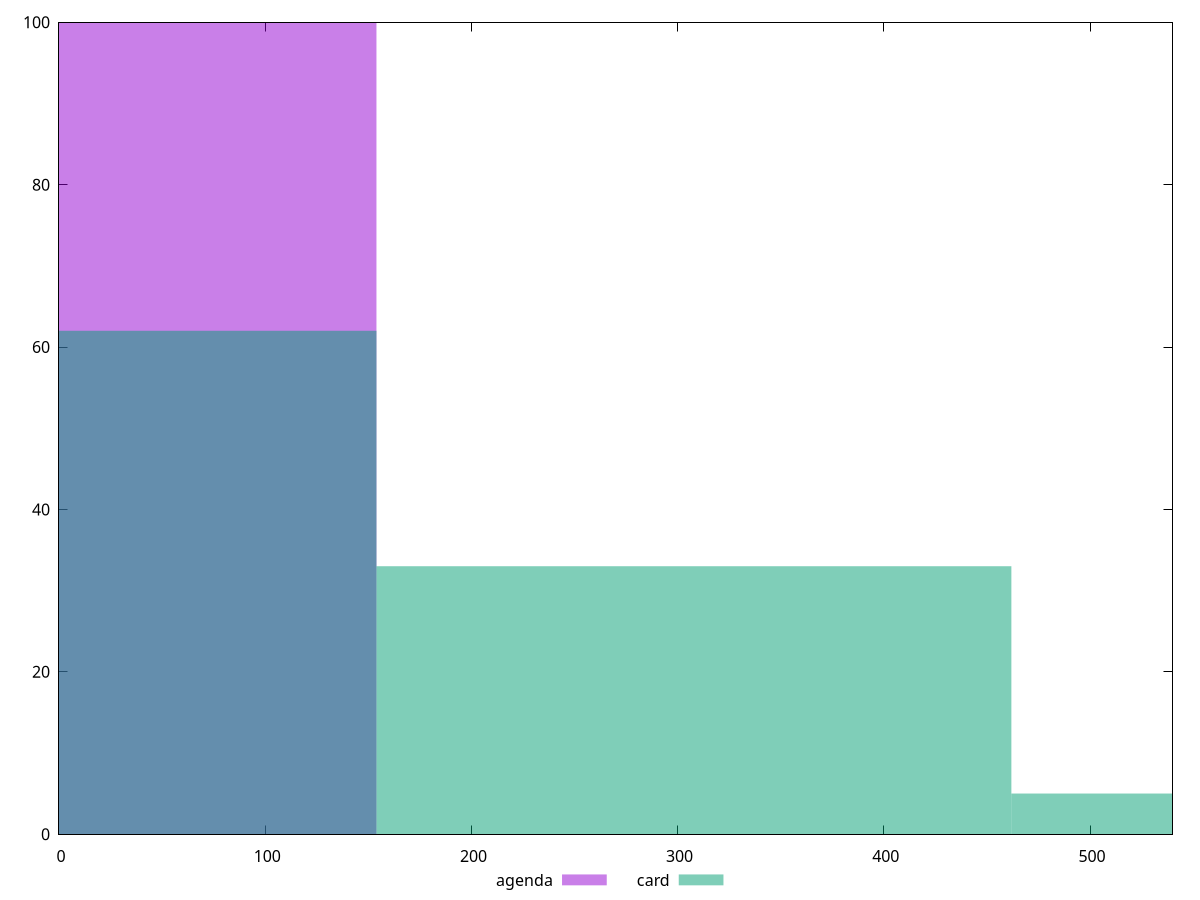 reset

$agenda <<EOF
0 100
EOF

$card <<EOF
307.9069155549791 33
0 62
615.8138311099582 5
EOF

set key outside below
set boxwidth 307.9069155549791
set xrange [0:540]
set yrange [0:100]
set trange [0:100]
set style fill transparent solid 0.5 noborder
set terminal svg size 640, 500 enhanced background rgb 'white'
set output "reports/report_00031_2021-02-24T23-18-18.084Z/uses-text-compression/comparison/histogram/1_vs_2.svg"

plot $agenda title "agenda" with boxes, \
     $card title "card" with boxes

reset
